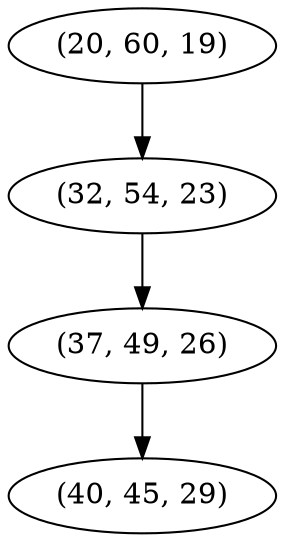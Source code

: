 digraph tree {
    "(20, 60, 19)";
    "(32, 54, 23)";
    "(37, 49, 26)";
    "(40, 45, 29)";
    "(20, 60, 19)" -> "(32, 54, 23)";
    "(32, 54, 23)" -> "(37, 49, 26)";
    "(37, 49, 26)" -> "(40, 45, 29)";
}
